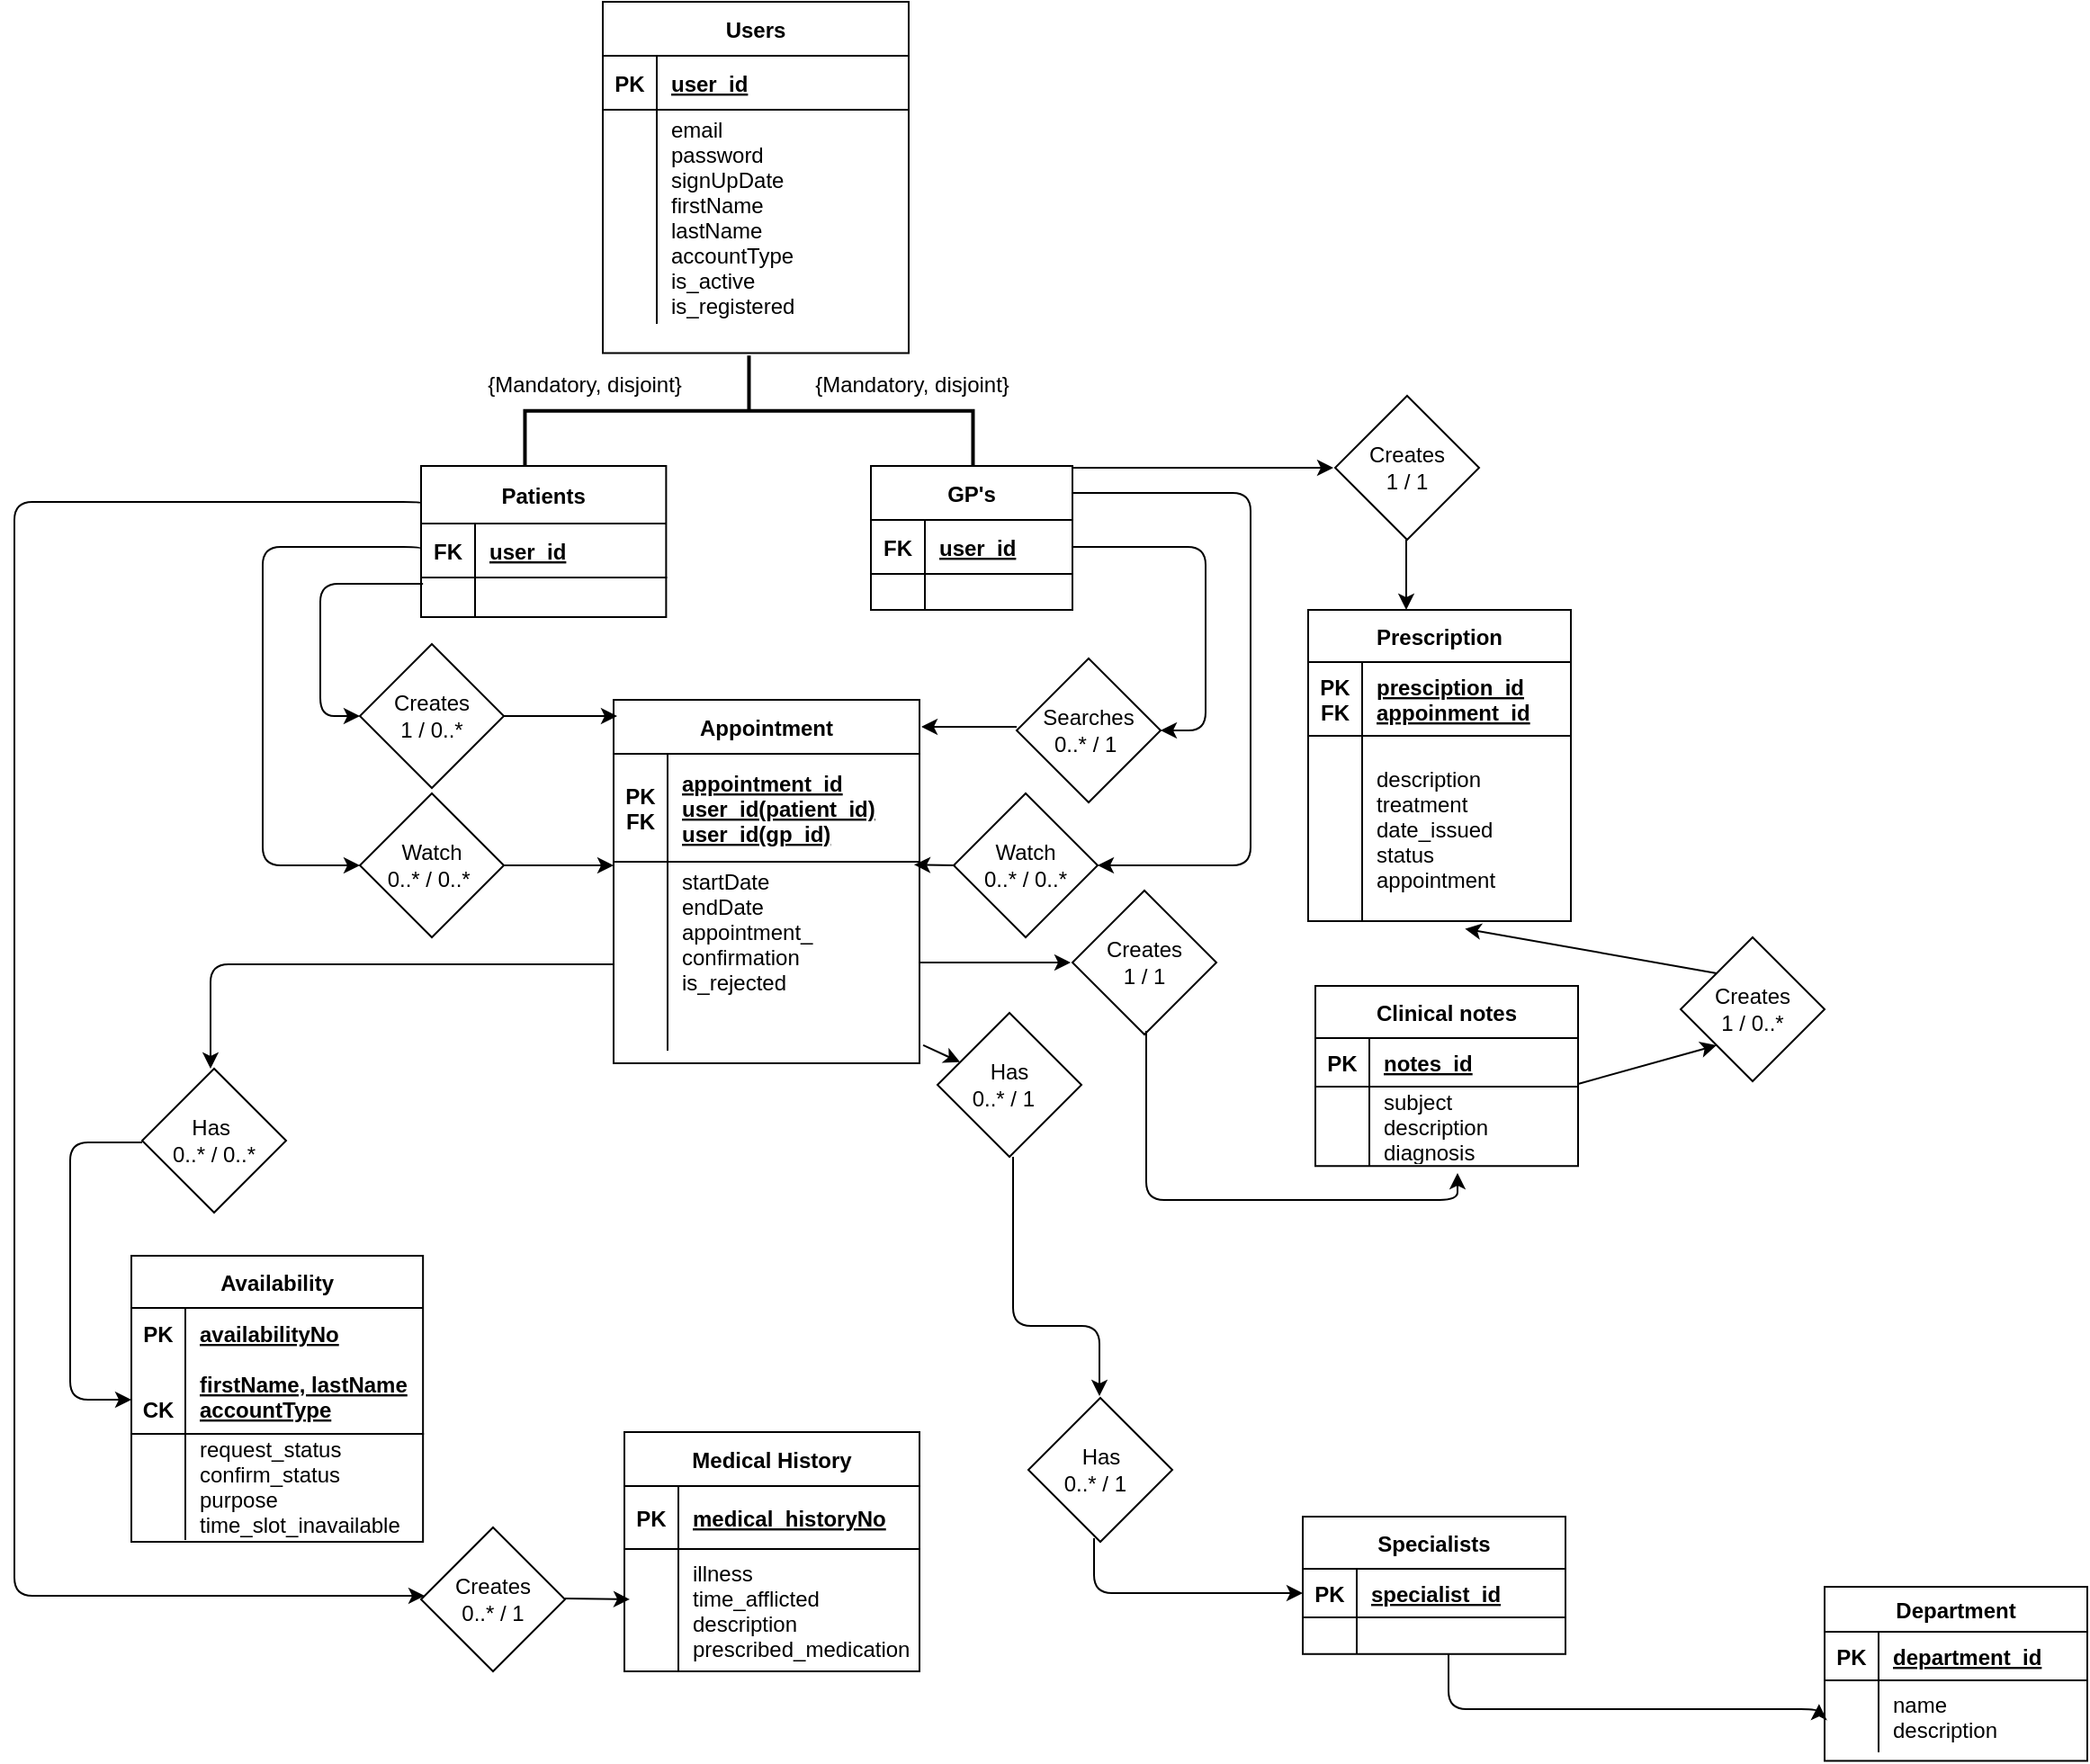 <mxfile version="13.10.2" type="device"><diagram id="R2lEEEUBdFMjLlhIrx00" name="Diagram"><mxGraphModel dx="808" dy="1250" grid="0" gridSize="10" guides="1" tooltips="1" connect="1" arrows="1" fold="1" page="0" pageScale="1" pageWidth="850" pageHeight="1100" math="0" shadow="0" extFonts="Permanent Marker^https://fonts.googleapis.com/css?family=Permanent+Marker"><root><mxCell id="0"/><mxCell id="1" parent="0"/><mxCell id="ns8veMdd_7WvEedU-JZv-5" style="edgeStyle=orthogonalEdgeStyle;rounded=1;orthogonalLoop=1;jettySize=auto;html=1;exitX=0;exitY=0.25;exitDx=0;exitDy=0;" parent="1" source="C-vyLk0tnHw3VtMMgP7b-2" target="ns8veMdd_7WvEedU-JZv-6" edge="1"><mxGeometry relative="1" as="geometry"><mxPoint x="40" y="370" as="targetPoint"/><Array as="points"><mxPoint x="243" y="230"/><mxPoint x="17" y="230"/><mxPoint x="17" y="838"/></Array></mxGeometry></mxCell><mxCell id="6a3gbyVTUJdRKcO8Yb8x-32" value="" style="strokeWidth=2;html=1;shape=mxgraph.flowchart.annotation_2;align=left;labelPosition=right;pointerEvents=1;rotation=90;" parent="1" vertex="1"><mxGeometry x="394.42" y="54.93" width="61.64" height="249" as="geometry"/></mxCell><mxCell id="6a3gbyVTUJdRKcO8Yb8x-34" value="Searches&lt;br&gt;0..* / 1&amp;nbsp;" style="rhombus;whiteSpace=wrap;html=1;" parent="1" vertex="1"><mxGeometry x="574" y="317" width="80" height="80" as="geometry"/></mxCell><mxCell id="6a3gbyVTUJdRKcO8Yb8x-35" style="edgeStyle=orthogonalEdgeStyle;rounded=1;orthogonalLoop=1;jettySize=auto;html=1;exitX=1;exitY=0.5;exitDx=0;exitDy=0;entryX=1;entryY=0.5;entryDx=0;entryDy=0;" parent="1" source="6a3gbyVTUJdRKcO8Yb8x-25" target="6a3gbyVTUJdRKcO8Yb8x-34" edge="1"><mxGeometry relative="1" as="geometry"><Array as="points"><mxPoint x="679" y="255"/><mxPoint x="679" y="357"/></Array></mxGeometry></mxCell><mxCell id="6a3gbyVTUJdRKcO8Yb8x-44" value="Creates &lt;br&gt;1 / 0..*" style="rhombus;whiteSpace=wrap;html=1;" parent="1" vertex="1"><mxGeometry x="209" y="309" width="80" height="80" as="geometry"/></mxCell><mxCell id="wx3--FIx8wRdteSqaftg-1" value="Watch&lt;br&gt;0..* / 0..*&amp;nbsp;" style="rhombus;whiteSpace=wrap;html=1;" parent="1" vertex="1"><mxGeometry x="209" y="392" width="80" height="80" as="geometry"/></mxCell><mxCell id="wx3--FIx8wRdteSqaftg-5" style="edgeStyle=orthogonalEdgeStyle;rounded=1;orthogonalLoop=1;jettySize=auto;html=1;exitX=0;exitY=0.5;exitDx=0;exitDy=0;entryX=0;entryY=0.5;entryDx=0;entryDy=0;" parent="1" source="C-vyLk0tnHw3VtMMgP7b-3" target="wx3--FIx8wRdteSqaftg-1" edge="1"><mxGeometry relative="1" as="geometry"><mxPoint x="250" y="240" as="sourcePoint"/><mxPoint x="170" y="630" as="targetPoint"/><Array as="points"><mxPoint x="155" y="255"/><mxPoint x="155" y="432"/></Array></mxGeometry></mxCell><mxCell id="ns8veMdd_7WvEedU-JZv-32" style="edgeStyle=orthogonalEdgeStyle;rounded=1;orthogonalLoop=1;jettySize=auto;html=1;exitX=1;exitY=0.5;exitDx=0;exitDy=0;strokeColor=none;" parent="1" source="wx3--FIx8wRdteSqaftg-41" target="wx3--FIx8wRdteSqaftg-28" edge="1"><mxGeometry relative="1" as="geometry"/></mxCell><mxCell id="wx3--FIx8wRdteSqaftg-41" value="Has&lt;br&gt;0..* / 1 &amp;nbsp;" style="rhombus;whiteSpace=wrap;html=1;" parent="1" vertex="1"><mxGeometry x="530" y="514" width="80" height="80" as="geometry"/></mxCell><mxCell id="6a3gbyVTUJdRKcO8Yb8x-36" value="Appointment" style="shape=table;startSize=30;container=1;collapsible=1;childLayout=tableLayout;fixedRows=1;rowLines=0;fontStyle=1;align=center;resizeLast=1;" parent="1" vertex="1"><mxGeometry x="350" y="340" width="170" height="201.958" as="geometry"><mxRectangle x="340" y="20" width="70" height="30" as="alternateBounds"/></mxGeometry></mxCell><mxCell id="6a3gbyVTUJdRKcO8Yb8x-37" value="" style="shape=partialRectangle;collapsible=0;dropTarget=0;pointerEvents=0;fillColor=none;points=[[0,0.5],[1,0.5]];portConstraint=eastwest;top=0;left=0;right=0;bottom=1;" parent="6a3gbyVTUJdRKcO8Yb8x-36" vertex="1"><mxGeometry y="30" width="170" height="60" as="geometry"/></mxCell><mxCell id="6a3gbyVTUJdRKcO8Yb8x-38" value="PK&#10;FK" style="shape=partialRectangle;overflow=hidden;connectable=0;fillColor=none;top=0;left=0;bottom=0;right=0;fontStyle=1;" parent="6a3gbyVTUJdRKcO8Yb8x-37" vertex="1"><mxGeometry width="30" height="60" as="geometry"/></mxCell><mxCell id="6a3gbyVTUJdRKcO8Yb8x-39" value="appointment_id&#10;user_id(patient_id)&#10;user_id(gp_id)" style="shape=partialRectangle;overflow=hidden;connectable=0;fillColor=none;top=0;left=0;bottom=0;right=0;align=left;spacingLeft=6;fontStyle=5;" parent="6a3gbyVTUJdRKcO8Yb8x-37" vertex="1"><mxGeometry x="30" width="140" height="60" as="geometry"/></mxCell><mxCell id="6a3gbyVTUJdRKcO8Yb8x-40" value="" style="shape=partialRectangle;collapsible=0;dropTarget=0;pointerEvents=0;fillColor=none;points=[[0,0.5],[1,0.5]];portConstraint=eastwest;top=0;left=0;right=0;bottom=0;" parent="6a3gbyVTUJdRKcO8Yb8x-36" vertex="1"><mxGeometry y="90" width="170" height="105" as="geometry"/></mxCell><mxCell id="6a3gbyVTUJdRKcO8Yb8x-41" value="" style="shape=partialRectangle;overflow=hidden;connectable=0;fillColor=none;top=0;left=0;bottom=0;right=0;" parent="6a3gbyVTUJdRKcO8Yb8x-40" vertex="1"><mxGeometry width="30" height="105" as="geometry"/></mxCell><mxCell id="6a3gbyVTUJdRKcO8Yb8x-42" value="startDate&#10;endDate&#10;appointment_&#10;confirmation&#10;is_rejected&#10;&#10;" style="shape=partialRectangle;overflow=hidden;connectable=0;fillColor=none;top=0;left=0;bottom=0;right=0;align=left;spacingLeft=6;" parent="6a3gbyVTUJdRKcO8Yb8x-40" vertex="1"><mxGeometry x="30" width="140" height="105" as="geometry"/></mxCell><mxCell id="ns8veMdd_7WvEedU-JZv-6" value="Creates&lt;br&gt;0..* / 1" style="rhombus;whiteSpace=wrap;html=1;" parent="1" vertex="1"><mxGeometry x="243" y="800" width="80" height="80" as="geometry"/></mxCell><mxCell id="P6kOcSW-mybjxz6MBlRz-5" value="{Mandatory, disjoint}" style="text;html=1;strokeColor=none;fillColor=none;align=center;verticalAlign=middle;whiteSpace=wrap;rounded=0;" parent="1" vertex="1"><mxGeometry x="269" y="150" width="130" height="30" as="geometry"/></mxCell><mxCell id="P6kOcSW-mybjxz6MBlRz-6" value="{Mandatory, disjoint}" style="text;html=1;strokeColor=none;fillColor=none;align=center;verticalAlign=middle;whiteSpace=wrap;rounded=0;" parent="1" vertex="1"><mxGeometry x="450.5" y="150" width="130" height="30" as="geometry"/></mxCell><mxCell id="P6kOcSW-mybjxz6MBlRz-7" value="" style="endArrow=classic;html=1;exitX=1;exitY=0.5;exitDx=0;exitDy=0;" parent="1" source="6a3gbyVTUJdRKcO8Yb8x-44" edge="1"><mxGeometry width="50" height="50" relative="1" as="geometry"><mxPoint x="330" y="390" as="sourcePoint"/><mxPoint x="352" y="349" as="targetPoint"/></mxGeometry></mxCell><mxCell id="P6kOcSW-mybjxz6MBlRz-9" value="" style="endArrow=classic;html=1;exitX=1;exitY=0.5;exitDx=0;exitDy=0;" parent="1" source="wx3--FIx8wRdteSqaftg-1" edge="1"><mxGeometry width="50" height="50" relative="1" as="geometry"><mxPoint x="270" y="580" as="sourcePoint"/><mxPoint x="350" y="432" as="targetPoint"/><Array as="points"/></mxGeometry></mxCell><mxCell id="P6kOcSW-mybjxz6MBlRz-10" value="" style="endArrow=classic;html=1;" parent="1" edge="1"><mxGeometry width="50" height="50" relative="1" as="geometry"><mxPoint x="574" y="355" as="sourcePoint"/><mxPoint x="521" y="355" as="targetPoint"/><Array as="points"/></mxGeometry></mxCell><mxCell id="P6kOcSW-mybjxz6MBlRz-21" value="" style="endArrow=classic;html=1;exitX=1.012;exitY=0.971;exitDx=0;exitDy=0;exitPerimeter=0;" parent="1" source="6a3gbyVTUJdRKcO8Yb8x-40" target="wx3--FIx8wRdteSqaftg-41" edge="1"><mxGeometry width="50" height="50" relative="1" as="geometry"><mxPoint x="530" y="520" as="sourcePoint"/><mxPoint x="565" y="470" as="targetPoint"/><Array as="points"/></mxGeometry></mxCell><mxCell id="wx3--FIx8wRdteSqaftg-28" value="Department" style="shape=table;startSize=25;container=1;collapsible=1;childLayout=tableLayout;fixedRows=1;rowLines=0;fontStyle=1;align=center;resizeLast=1;" parent="1" vertex="1"><mxGeometry x="1023" y="833" width="146" height="96.75" as="geometry"/></mxCell><mxCell id="wx3--FIx8wRdteSqaftg-29" value="" style="shape=partialRectangle;collapsible=0;dropTarget=0;pointerEvents=0;fillColor=none;top=0;left=0;bottom=1;right=0;points=[[0,0.5],[1,0.5]];portConstraint=eastwest;" parent="wx3--FIx8wRdteSqaftg-28" vertex="1"><mxGeometry y="25" width="146" height="27" as="geometry"/></mxCell><mxCell id="wx3--FIx8wRdteSqaftg-30" value="PK" style="shape=partialRectangle;connectable=0;fillColor=none;top=0;left=0;bottom=0;right=0;fontStyle=1;overflow=hidden;" parent="wx3--FIx8wRdteSqaftg-29" vertex="1"><mxGeometry width="30.0" height="27" as="geometry"/></mxCell><mxCell id="wx3--FIx8wRdteSqaftg-31" value="department_id" style="shape=partialRectangle;connectable=0;fillColor=none;top=0;left=0;bottom=0;right=0;align=left;spacingLeft=6;fontStyle=5;overflow=hidden;" parent="wx3--FIx8wRdteSqaftg-29" vertex="1"><mxGeometry x="30.0" width="116" height="27" as="geometry"/></mxCell><mxCell id="wx3--FIx8wRdteSqaftg-35" value="" style="shape=partialRectangle;collapsible=0;dropTarget=0;pointerEvents=0;fillColor=none;top=0;left=0;bottom=0;right=0;points=[[0,0.5],[1,0.5]];portConstraint=eastwest;" parent="wx3--FIx8wRdteSqaftg-28" vertex="1"><mxGeometry y="52" width="146" height="40" as="geometry"/></mxCell><mxCell id="wx3--FIx8wRdteSqaftg-36" value="" style="shape=partialRectangle;connectable=0;fillColor=none;top=0;left=0;bottom=0;right=0;editable=1;overflow=hidden;" parent="wx3--FIx8wRdteSqaftg-35" vertex="1"><mxGeometry width="30.0" height="40" as="geometry"/></mxCell><mxCell id="wx3--FIx8wRdteSqaftg-37" value="name&#10;description" style="shape=partialRectangle;connectable=0;fillColor=none;top=0;left=0;bottom=0;right=0;align=left;spacingLeft=6;overflow=hidden;" parent="wx3--FIx8wRdteSqaftg-35" vertex="1"><mxGeometry x="30.0" width="116" height="40" as="geometry"/></mxCell><mxCell id="C-vyLk0tnHw3VtMMgP7b-23" value="Users" style="shape=table;startSize=30;container=1;collapsible=1;childLayout=tableLayout;fixedRows=1;rowLines=0;fontStyle=1;align=center;resizeLast=1;" parent="1" vertex="1"><mxGeometry x="344" y="-48" width="170" height="195.208" as="geometry"><mxRectangle x="340" y="20" width="70" height="30" as="alternateBounds"/></mxGeometry></mxCell><mxCell id="C-vyLk0tnHw3VtMMgP7b-24" value="" style="shape=partialRectangle;collapsible=0;dropTarget=0;pointerEvents=0;fillColor=none;points=[[0,0.5],[1,0.5]];portConstraint=eastwest;top=0;left=0;right=0;bottom=1;" parent="C-vyLk0tnHw3VtMMgP7b-23" vertex="1"><mxGeometry y="30" width="170" height="30" as="geometry"/></mxCell><mxCell id="C-vyLk0tnHw3VtMMgP7b-25" value="PK" style="shape=partialRectangle;overflow=hidden;connectable=0;fillColor=none;top=0;left=0;bottom=0;right=0;fontStyle=1;" parent="C-vyLk0tnHw3VtMMgP7b-24" vertex="1"><mxGeometry width="30" height="30" as="geometry"/></mxCell><mxCell id="C-vyLk0tnHw3VtMMgP7b-26" value="user_id" style="shape=partialRectangle;overflow=hidden;connectable=0;fillColor=none;top=0;left=0;bottom=0;right=0;align=left;spacingLeft=6;fontStyle=5;" parent="C-vyLk0tnHw3VtMMgP7b-24" vertex="1"><mxGeometry x="30" width="140" height="30" as="geometry"/></mxCell><mxCell id="C-vyLk0tnHw3VtMMgP7b-27" value="" style="shape=partialRectangle;collapsible=0;dropTarget=0;pointerEvents=0;fillColor=none;points=[[0,0.5],[1,0.5]];portConstraint=eastwest;top=0;left=0;right=0;bottom=0;" parent="C-vyLk0tnHw3VtMMgP7b-23" vertex="1"><mxGeometry y="60" width="170" height="119" as="geometry"/></mxCell><mxCell id="C-vyLk0tnHw3VtMMgP7b-28" value="" style="shape=partialRectangle;overflow=hidden;connectable=0;fillColor=none;top=0;left=0;bottom=0;right=0;" parent="C-vyLk0tnHw3VtMMgP7b-27" vertex="1"><mxGeometry width="30" height="119" as="geometry"/></mxCell><mxCell id="C-vyLk0tnHw3VtMMgP7b-29" value="email&#10;password&#10;signUpDate&#10;firstName&#10;lastName&#10;accountType&#10;is_active&#10;is_registered" style="shape=partialRectangle;overflow=hidden;connectable=0;fillColor=none;top=0;left=0;bottom=0;right=0;align=left;spacingLeft=6;" parent="C-vyLk0tnHw3VtMMgP7b-27" vertex="1"><mxGeometry x="30" width="140" height="119" as="geometry"/></mxCell><mxCell id="C-vyLk0tnHw3VtMMgP7b-2" value="Patients" style="shape=table;startSize=32;container=1;collapsible=1;childLayout=tableLayout;fixedRows=1;rowLines=0;fontStyle=1;align=center;resizeLast=1;" parent="1" vertex="1"><mxGeometry x="243" y="210" width="136.19" height="84" as="geometry"/></mxCell><mxCell id="C-vyLk0tnHw3VtMMgP7b-3" value="" style="shape=partialRectangle;collapsible=0;dropTarget=0;pointerEvents=0;fillColor=none;points=[[0,0.5],[1,0.5]];portConstraint=eastwest;top=0;left=0;right=0;bottom=1;" parent="C-vyLk0tnHw3VtMMgP7b-2" vertex="1"><mxGeometry y="32" width="136.19" height="30" as="geometry"/></mxCell><mxCell id="C-vyLk0tnHw3VtMMgP7b-4" value="FK" style="shape=partialRectangle;overflow=hidden;connectable=0;fillColor=none;top=0;left=0;bottom=0;right=0;fontStyle=1;" parent="C-vyLk0tnHw3VtMMgP7b-3" vertex="1"><mxGeometry width="30" height="30" as="geometry"/></mxCell><mxCell id="C-vyLk0tnHw3VtMMgP7b-5" value="user_id" style="shape=partialRectangle;overflow=hidden;connectable=0;fillColor=none;top=0;left=0;bottom=0;right=0;align=left;spacingLeft=6;fontStyle=5;" parent="C-vyLk0tnHw3VtMMgP7b-3" vertex="1"><mxGeometry x="30" width="106.19" height="30" as="geometry"/></mxCell><mxCell id="C-vyLk0tnHw3VtMMgP7b-6" value="" style="shape=partialRectangle;collapsible=0;dropTarget=0;pointerEvents=0;fillColor=none;points=[[0,0.5],[1,0.5]];portConstraint=eastwest;top=0;left=0;right=0;bottom=0;" parent="C-vyLk0tnHw3VtMMgP7b-2" vertex="1"><mxGeometry y="62" width="136.19" height="22" as="geometry"/></mxCell><mxCell id="C-vyLk0tnHw3VtMMgP7b-7" value="" style="shape=partialRectangle;overflow=hidden;connectable=0;fillColor=none;top=0;left=0;bottom=0;right=0;" parent="C-vyLk0tnHw3VtMMgP7b-6" vertex="1"><mxGeometry width="30" height="22" as="geometry"/></mxCell><mxCell id="C-vyLk0tnHw3VtMMgP7b-8" value="" style="shape=partialRectangle;overflow=hidden;connectable=0;fillColor=none;top=0;left=0;bottom=0;right=0;align=left;spacingLeft=6;" parent="C-vyLk0tnHw3VtMMgP7b-6" vertex="1"><mxGeometry x="30" width="106.19" height="22" as="geometry"/></mxCell><mxCell id="6a3gbyVTUJdRKcO8Yb8x-24" value="GP's" style="shape=table;startSize=30;container=1;collapsible=1;childLayout=tableLayout;fixedRows=1;rowLines=0;fontStyle=1;align=center;resizeLast=1;" parent="1" vertex="1"><mxGeometry x="493" y="210" width="112" height="80" as="geometry"/></mxCell><mxCell id="6a3gbyVTUJdRKcO8Yb8x-25" value="" style="shape=partialRectangle;collapsible=0;dropTarget=0;pointerEvents=0;fillColor=none;points=[[0,0.5],[1,0.5]];portConstraint=eastwest;top=0;left=0;right=0;bottom=1;" parent="6a3gbyVTUJdRKcO8Yb8x-24" vertex="1"><mxGeometry y="30" width="112" height="30" as="geometry"/></mxCell><mxCell id="6a3gbyVTUJdRKcO8Yb8x-26" value="FK" style="shape=partialRectangle;overflow=hidden;connectable=0;fillColor=none;top=0;left=0;bottom=0;right=0;fontStyle=1;" parent="6a3gbyVTUJdRKcO8Yb8x-25" vertex="1"><mxGeometry width="30" height="30" as="geometry"/></mxCell><mxCell id="6a3gbyVTUJdRKcO8Yb8x-27" value="user_id" style="shape=partialRectangle;overflow=hidden;connectable=0;fillColor=none;top=0;left=0;bottom=0;right=0;align=left;spacingLeft=6;fontStyle=5;" parent="6a3gbyVTUJdRKcO8Yb8x-25" vertex="1"><mxGeometry x="30" width="82" height="30" as="geometry"/></mxCell><mxCell id="6a3gbyVTUJdRKcO8Yb8x-28" value="" style="shape=partialRectangle;collapsible=0;dropTarget=0;pointerEvents=0;fillColor=none;points=[[0,0.5],[1,0.5]];portConstraint=eastwest;top=0;left=0;right=0;bottom=0;" parent="6a3gbyVTUJdRKcO8Yb8x-24" vertex="1"><mxGeometry y="60" width="112" height="20" as="geometry"/></mxCell><mxCell id="6a3gbyVTUJdRKcO8Yb8x-29" value="" style="shape=partialRectangle;overflow=hidden;connectable=0;fillColor=none;top=0;left=0;bottom=0;right=0;" parent="6a3gbyVTUJdRKcO8Yb8x-28" vertex="1"><mxGeometry width="30" height="20" as="geometry"/></mxCell><mxCell id="6a3gbyVTUJdRKcO8Yb8x-30" value="" style="shape=partialRectangle;overflow=hidden;connectable=0;fillColor=none;top=0;left=0;bottom=0;right=0;align=left;spacingLeft=6;" parent="6a3gbyVTUJdRKcO8Yb8x-28" vertex="1"><mxGeometry x="30" width="82" height="20" as="geometry"/></mxCell><mxCell id="lxqCX38mrg4tKDXiwQsC-1" value="Medical History" style="shape=table;startSize=30;container=1;collapsible=1;childLayout=tableLayout;fixedRows=1;rowLines=0;fontStyle=1;align=center;resizeLast=1;" parent="1" vertex="1"><mxGeometry x="356" y="747" width="164" height="133" as="geometry"><mxRectangle x="350" y="747" width="70" height="30" as="alternateBounds"/></mxGeometry></mxCell><mxCell id="lxqCX38mrg4tKDXiwQsC-2" value="" style="shape=partialRectangle;collapsible=0;dropTarget=0;pointerEvents=0;fillColor=none;points=[[0,0.5],[1,0.5]];portConstraint=eastwest;top=0;left=0;right=0;bottom=1;" parent="lxqCX38mrg4tKDXiwQsC-1" vertex="1"><mxGeometry y="30" width="164" height="35" as="geometry"/></mxCell><mxCell id="lxqCX38mrg4tKDXiwQsC-3" value="PK" style="shape=partialRectangle;overflow=hidden;connectable=0;fillColor=none;top=0;left=0;bottom=0;right=0;fontStyle=1;" parent="lxqCX38mrg4tKDXiwQsC-2" vertex="1"><mxGeometry width="30" height="35" as="geometry"/></mxCell><mxCell id="lxqCX38mrg4tKDXiwQsC-4" value="medical_historyNo" style="shape=partialRectangle;overflow=hidden;connectable=0;fillColor=none;top=0;left=0;bottom=0;right=0;align=left;spacingLeft=6;fontStyle=5;" parent="lxqCX38mrg4tKDXiwQsC-2" vertex="1"><mxGeometry x="30" width="134" height="35" as="geometry"/></mxCell><mxCell id="lxqCX38mrg4tKDXiwQsC-5" value="" style="shape=partialRectangle;collapsible=0;dropTarget=0;pointerEvents=0;fillColor=none;points=[[0,0.5],[1,0.5]];portConstraint=eastwest;top=0;left=0;right=0;bottom=0;" parent="lxqCX38mrg4tKDXiwQsC-1" vertex="1"><mxGeometry y="65" width="164" height="68" as="geometry"/></mxCell><mxCell id="lxqCX38mrg4tKDXiwQsC-6" value="" style="shape=partialRectangle;overflow=hidden;connectable=0;fillColor=none;top=0;left=0;bottom=0;right=0;" parent="lxqCX38mrg4tKDXiwQsC-5" vertex="1"><mxGeometry width="30" height="68" as="geometry"/></mxCell><mxCell id="lxqCX38mrg4tKDXiwQsC-7" value="illness&#10;time_afflicted&#10;description&#10;prescribed_medication" style="shape=partialRectangle;overflow=hidden;connectable=0;fillColor=none;top=0;left=0;bottom=0;right=0;align=left;spacingLeft=6;" parent="lxqCX38mrg4tKDXiwQsC-5" vertex="1"><mxGeometry x="30" width="134" height="68" as="geometry"/></mxCell><mxCell id="T6FLNSdToQMwpcqyPoO5-12" style="edgeStyle=orthogonalEdgeStyle;rounded=1;orthogonalLoop=1;jettySize=auto;html=1;exitX=1;exitY=0.5;exitDx=0;exitDy=0;entryX=1;entryY=0.5;entryDx=0;entryDy=0;" parent="1" target="T6FLNSdToQMwpcqyPoO5-13" edge="1"><mxGeometry relative="1" as="geometry"><Array as="points"><mxPoint x="704" y="225"/><mxPoint x="704" y="432"/></Array><mxPoint x="605" y="225" as="sourcePoint"/><mxPoint x="613" y="418" as="targetPoint"/></mxGeometry></mxCell><mxCell id="T6FLNSdToQMwpcqyPoO5-13" value="Watch&lt;br&gt;0..* / 0..*" style="rhombus;whiteSpace=wrap;html=1;" parent="1" vertex="1"><mxGeometry x="539" y="392" width="80" height="80" as="geometry"/></mxCell><mxCell id="T6FLNSdToQMwpcqyPoO5-16" value="" style="endArrow=classic;html=1;entryX=0.973;entryY=0.09;entryDx=0;entryDy=0;entryPerimeter=0;" parent="1" edge="1"><mxGeometry width="50" height="50" relative="1" as="geometry"><mxPoint x="540" y="432" as="sourcePoint"/><mxPoint x="517.0" y="431.679" as="targetPoint"/><Array as="points"/></mxGeometry></mxCell><mxCell id="T6FLNSdToQMwpcqyPoO5-18" value="" style="endArrow=classic;html=1;exitX=1;exitY=0.5;exitDx=0;exitDy=0;" parent="1" edge="1"><mxGeometry width="50" height="50" relative="1" as="geometry"><mxPoint x="519.75" y="486" as="sourcePoint"/><mxPoint x="604" y="486" as="targetPoint"/><Array as="points"/></mxGeometry></mxCell><mxCell id="T6FLNSdToQMwpcqyPoO5-19" value="Prescription" style="shape=table;startSize=29;container=1;collapsible=1;childLayout=tableLayout;fixedRows=1;rowLines=0;fontStyle=1;align=center;resizeLast=1;" parent="1" vertex="1"><mxGeometry x="736" y="290" width="146" height="173" as="geometry"/></mxCell><mxCell id="T6FLNSdToQMwpcqyPoO5-20" value="" style="shape=partialRectangle;collapsible=0;dropTarget=0;pointerEvents=0;fillColor=none;top=0;left=0;bottom=1;right=0;points=[[0,0.5],[1,0.5]];portConstraint=eastwest;" parent="T6FLNSdToQMwpcqyPoO5-19" vertex="1"><mxGeometry y="29" width="146" height="41" as="geometry"/></mxCell><mxCell id="T6FLNSdToQMwpcqyPoO5-21" value="PK&#10;FK" style="shape=partialRectangle;connectable=0;fillColor=none;top=0;left=0;bottom=0;right=0;fontStyle=1;overflow=hidden;" parent="T6FLNSdToQMwpcqyPoO5-20" vertex="1"><mxGeometry width="30.0" height="41" as="geometry"/></mxCell><mxCell id="T6FLNSdToQMwpcqyPoO5-22" value="presciption_id&#10;appoinment_id" style="shape=partialRectangle;connectable=0;fillColor=none;top=0;left=0;bottom=0;right=0;align=left;spacingLeft=6;fontStyle=5;overflow=hidden;" parent="T6FLNSdToQMwpcqyPoO5-20" vertex="1"><mxGeometry x="30.0" width="116" height="41" as="geometry"/></mxCell><mxCell id="T6FLNSdToQMwpcqyPoO5-23" value="" style="shape=partialRectangle;collapsible=0;dropTarget=0;pointerEvents=0;fillColor=none;top=0;left=0;bottom=0;right=0;points=[[0,0.5],[1,0.5]];portConstraint=eastwest;" parent="T6FLNSdToQMwpcqyPoO5-19" vertex="1"><mxGeometry y="70" width="146" height="103" as="geometry"/></mxCell><mxCell id="T6FLNSdToQMwpcqyPoO5-24" value="" style="shape=partialRectangle;connectable=0;fillColor=none;top=0;left=0;bottom=0;right=0;editable=1;overflow=hidden;" parent="T6FLNSdToQMwpcqyPoO5-23" vertex="1"><mxGeometry width="30.0" height="103" as="geometry"/></mxCell><mxCell id="T6FLNSdToQMwpcqyPoO5-25" value="description&#10;treatment&#10;date_issued&#10;status&#10;appointment" style="shape=partialRectangle;connectable=0;fillColor=none;top=0;left=0;bottom=0;right=0;align=left;spacingLeft=6;overflow=hidden;" parent="T6FLNSdToQMwpcqyPoO5-23" vertex="1"><mxGeometry x="30.0" width="116" height="103" as="geometry"/></mxCell><mxCell id="T6FLNSdToQMwpcqyPoO5-27" value="Creates &lt;br&gt;1 / 1" style="rhombus;whiteSpace=wrap;html=1;" parent="1" vertex="1"><mxGeometry x="751" y="171" width="80" height="80" as="geometry"/></mxCell><mxCell id="T6FLNSdToQMwpcqyPoO5-34" value="" style="endArrow=classic;html=1;" parent="1" edge="1"><mxGeometry width="50" height="50" relative="1" as="geometry"><mxPoint x="605" y="211" as="sourcePoint"/><mxPoint x="750" y="211" as="targetPoint"/><Array as="points"/></mxGeometry></mxCell><mxCell id="T6FLNSdToQMwpcqyPoO5-35" value="" style="endArrow=classic;html=1;" parent="1" edge="1"><mxGeometry width="50" height="50" relative="1" as="geometry"><mxPoint x="790.5" y="251" as="sourcePoint"/><mxPoint x="790.5" y="290" as="targetPoint"/><Array as="points"/></mxGeometry></mxCell><mxCell id="T6FLNSdToQMwpcqyPoO5-36" value="Creates &lt;br&gt;1 / 1" style="rhombus;whiteSpace=wrap;html=1;" parent="1" vertex="1"><mxGeometry x="605" y="446" width="80" height="80" as="geometry"/></mxCell><mxCell id="T6FLNSdToQMwpcqyPoO5-37" value="Clinical notes" style="shape=table;startSize=29;container=1;collapsible=1;childLayout=tableLayout;fixedRows=1;rowLines=0;fontStyle=1;align=center;resizeLast=1;" parent="1" vertex="1"><mxGeometry x="740" y="499" width="146" height="100.083" as="geometry"/></mxCell><mxCell id="T6FLNSdToQMwpcqyPoO5-38" value="" style="shape=partialRectangle;collapsible=0;dropTarget=0;pointerEvents=0;fillColor=none;top=0;left=0;bottom=1;right=0;points=[[0,0.5],[1,0.5]];portConstraint=eastwest;" parent="T6FLNSdToQMwpcqyPoO5-37" vertex="1"><mxGeometry y="29" width="146" height="27" as="geometry"/></mxCell><mxCell id="T6FLNSdToQMwpcqyPoO5-39" value="PK" style="shape=partialRectangle;connectable=0;fillColor=none;top=0;left=0;bottom=0;right=0;fontStyle=1;overflow=hidden;" parent="T6FLNSdToQMwpcqyPoO5-38" vertex="1"><mxGeometry width="30.0" height="27" as="geometry"/></mxCell><mxCell id="T6FLNSdToQMwpcqyPoO5-40" value="notes_id" style="shape=partialRectangle;connectable=0;fillColor=none;top=0;left=0;bottom=0;right=0;align=left;spacingLeft=6;fontStyle=5;overflow=hidden;" parent="T6FLNSdToQMwpcqyPoO5-38" vertex="1"><mxGeometry x="30.0" width="116" height="27" as="geometry"/></mxCell><mxCell id="T6FLNSdToQMwpcqyPoO5-41" value="" style="shape=partialRectangle;collapsible=0;dropTarget=0;pointerEvents=0;fillColor=none;top=0;left=0;bottom=0;right=0;points=[[0,0.5],[1,0.5]];portConstraint=eastwest;" parent="T6FLNSdToQMwpcqyPoO5-37" vertex="1"><mxGeometry y="56" width="146" height="44" as="geometry"/></mxCell><mxCell id="T6FLNSdToQMwpcqyPoO5-42" value="" style="shape=partialRectangle;connectable=0;fillColor=none;top=0;left=0;bottom=0;right=0;editable=1;overflow=hidden;" parent="T6FLNSdToQMwpcqyPoO5-41" vertex="1"><mxGeometry width="30.0" height="44" as="geometry"/></mxCell><mxCell id="T6FLNSdToQMwpcqyPoO5-43" value="subject&#10;description&#10;diagnosis" style="shape=partialRectangle;connectable=0;fillColor=none;top=0;left=0;bottom=0;right=0;align=left;spacingLeft=6;overflow=hidden;" parent="T6FLNSdToQMwpcqyPoO5-41" vertex="1"><mxGeometry x="30.0" width="116" height="44" as="geometry"/></mxCell><mxCell id="T6FLNSdToQMwpcqyPoO5-58" value="" style="endArrow=classic;html=1;" parent="1" edge="1"><mxGeometry width="50" height="50" relative="1" as="geometry"><mxPoint x="323" y="839.5" as="sourcePoint"/><mxPoint x="359" y="840" as="targetPoint"/><Array as="points"/></mxGeometry></mxCell><mxCell id="T6FLNSdToQMwpcqyPoO5-63" style="edgeStyle=orthogonalEdgeStyle;rounded=1;orthogonalLoop=1;jettySize=auto;html=1;" parent="1" edge="1"><mxGeometry relative="1" as="geometry"><mxPoint x="646" y="524" as="sourcePoint"/><mxPoint x="819" y="603" as="targetPoint"/><Array as="points"><mxPoint x="646" y="618"/><mxPoint x="819" y="618"/></Array></mxGeometry></mxCell><mxCell id="T6FLNSdToQMwpcqyPoO5-65" value="" style="endArrow=classic;html=1;entryX=0;entryY=1;entryDx=0;entryDy=0;" parent="1" target="T6FLNSdToQMwpcqyPoO5-66" edge="1"><mxGeometry width="50" height="50" relative="1" as="geometry"><mxPoint x="886" y="553.5" as="sourcePoint"/><mxPoint x="943" y="512" as="targetPoint"/><Array as="points"/></mxGeometry></mxCell><mxCell id="T6FLNSdToQMwpcqyPoO5-66" value="Creates &lt;br&gt;1 / 0..*" style="rhombus;whiteSpace=wrap;html=1;" parent="1" vertex="1"><mxGeometry x="943" y="472" width="80" height="80" as="geometry"/></mxCell><mxCell id="T6FLNSdToQMwpcqyPoO5-69" value="" style="endArrow=classic;html=1;exitX=0;exitY=0;exitDx=0;exitDy=0;entryX=0.597;entryY=1.041;entryDx=0;entryDy=0;entryPerimeter=0;" parent="1" source="T6FLNSdToQMwpcqyPoO5-66" target="T6FLNSdToQMwpcqyPoO5-23" edge="1"><mxGeometry width="50" height="50" relative="1" as="geometry"><mxPoint x="822" y="472" as="sourcePoint"/><mxPoint x="906.25" y="472" as="targetPoint"/><Array as="points"/></mxGeometry></mxCell><mxCell id="T6FLNSdToQMwpcqyPoO5-73" style="edgeStyle=orthogonalEdgeStyle;rounded=1;orthogonalLoop=1;jettySize=auto;html=1;exitX=0;exitY=0.5;exitDx=0;exitDy=0;" parent="1" edge="1"><mxGeometry relative="1" as="geometry"><Array as="points"><mxPoint x="126" y="487"/><mxPoint x="126" y="545"/></Array><mxPoint x="350" y="487" as="sourcePoint"/><mxPoint x="126" y="545" as="targetPoint"/></mxGeometry></mxCell><mxCell id="T6FLNSdToQMwpcqyPoO5-74" value="Has&amp;nbsp;&lt;br&gt;0..* / 0..*" style="rhombus;whiteSpace=wrap;html=1;direction=south;" parent="1" vertex="1"><mxGeometry x="88" y="545" width="80" height="80" as="geometry"/></mxCell><mxCell id="T6FLNSdToQMwpcqyPoO5-82" value="Availability" style="shape=table;startSize=29;container=1;collapsible=1;childLayout=tableLayout;fixedRows=1;rowLines=0;fontStyle=1;align=center;resizeLast=1;" parent="1" vertex="1"><mxGeometry x="82" y="649" width="162.08" height="159" as="geometry"/></mxCell><mxCell id="T6FLNSdToQMwpcqyPoO5-83" value="" style="shape=partialRectangle;collapsible=0;dropTarget=0;pointerEvents=0;fillColor=none;top=0;left=0;bottom=1;right=0;points=[[0,0.5],[1,0.5]];portConstraint=eastwest;" parent="T6FLNSdToQMwpcqyPoO5-82" vertex="1"><mxGeometry y="29" width="162.08" height="70" as="geometry"/></mxCell><mxCell id="T6FLNSdToQMwpcqyPoO5-84" value="PK&#10;&#10;&#10;CK" style="shape=partialRectangle;connectable=0;fillColor=none;top=0;left=0;bottom=0;right=0;fontStyle=1;overflow=hidden;" parent="T6FLNSdToQMwpcqyPoO5-83" vertex="1"><mxGeometry width="30.0" height="70" as="geometry"/></mxCell><mxCell id="T6FLNSdToQMwpcqyPoO5-85" value="availabilityNo&#10;&#10;firstName, lastName&#10;accountType" style="shape=partialRectangle;connectable=0;fillColor=none;top=0;left=0;bottom=0;right=0;align=left;spacingLeft=6;fontStyle=5;overflow=hidden;" parent="T6FLNSdToQMwpcqyPoO5-83" vertex="1"><mxGeometry x="30.0" width="132.08" height="70" as="geometry"/></mxCell><mxCell id="T6FLNSdToQMwpcqyPoO5-86" value="" style="shape=partialRectangle;collapsible=0;dropTarget=0;pointerEvents=0;fillColor=none;top=0;left=0;bottom=0;right=0;points=[[0,0.5],[1,0.5]];portConstraint=eastwest;" parent="T6FLNSdToQMwpcqyPoO5-82" vertex="1"><mxGeometry y="99" width="162.08" height="59" as="geometry"/></mxCell><mxCell id="T6FLNSdToQMwpcqyPoO5-87" value="" style="shape=partialRectangle;connectable=0;fillColor=none;top=0;left=0;bottom=0;right=0;editable=1;overflow=hidden;" parent="T6FLNSdToQMwpcqyPoO5-86" vertex="1"><mxGeometry width="30.0" height="59" as="geometry"/></mxCell><mxCell id="T6FLNSdToQMwpcqyPoO5-88" value="request_status  &#10;confirm_status&#10;purpose&#10;time_slot_inavailable&#10;" style="shape=partialRectangle;connectable=0;fillColor=none;top=0;left=0;bottom=0;right=0;align=left;spacingLeft=6;overflow=hidden;" parent="T6FLNSdToQMwpcqyPoO5-86" vertex="1"><mxGeometry x="30.0" width="132.08" height="59" as="geometry"/></mxCell><mxCell id="T6FLNSdToQMwpcqyPoO5-89" style="edgeStyle=orthogonalEdgeStyle;rounded=1;orthogonalLoop=1;jettySize=auto;html=1;exitX=0;exitY=0.5;exitDx=0;exitDy=0;" parent="1" edge="1"><mxGeometry relative="1" as="geometry"><Array as="points"><mxPoint x="48" y="586"/><mxPoint x="48" y="729"/></Array><mxPoint x="88" y="586" as="sourcePoint"/><mxPoint x="82" y="729" as="targetPoint"/></mxGeometry></mxCell><mxCell id="T6FLNSdToQMwpcqyPoO5-91" value="" style="shape=partialRectangle;overflow=hidden;connectable=0;fillColor=none;top=0;left=0;bottom=0;right=0;align=left;spacingLeft=6;" parent="1" vertex="1"><mxGeometry x="269" y="271" width="113" height="31" as="geometry"/></mxCell><mxCell id="T6FLNSdToQMwpcqyPoO5-93" style="edgeStyle=orthogonalEdgeStyle;rounded=1;orthogonalLoop=1;jettySize=auto;html=1;exitX=0;exitY=0.5;exitDx=0;exitDy=0;entryX=0;entryY=0.5;entryDx=0;entryDy=0;" parent="1" target="6a3gbyVTUJdRKcO8Yb8x-44" edge="1"><mxGeometry relative="1" as="geometry"><mxPoint x="244.08" y="275.5" as="sourcePoint"/><mxPoint x="210.08" y="452.5" as="targetPoint"/><Array as="points"><mxPoint x="187" y="276"/><mxPoint x="187" y="349"/></Array></mxGeometry></mxCell><mxCell id="T6FLNSdToQMwpcqyPoO5-95" value="Has&lt;br&gt;0..* / 1 &amp;nbsp;" style="rhombus;whiteSpace=wrap;html=1;" parent="1" vertex="1"><mxGeometry x="580.5" y="728" width="80" height="80" as="geometry"/></mxCell><mxCell id="T6FLNSdToQMwpcqyPoO5-96" style="edgeStyle=orthogonalEdgeStyle;rounded=1;orthogonalLoop=1;jettySize=auto;html=1;" parent="1" edge="1"><mxGeometry relative="1" as="geometry"><mxPoint x="572" y="594" as="sourcePoint"/><mxPoint x="620" y="727" as="targetPoint"/><Array as="points"><mxPoint x="572" y="688"/><mxPoint x="620" y="688"/></Array></mxGeometry></mxCell><mxCell id="T6FLNSdToQMwpcqyPoO5-97" value="Specialists" style="shape=table;startSize=29;container=1;collapsible=1;childLayout=tableLayout;fixedRows=1;rowLines=0;fontStyle=1;align=center;resizeLast=1;" parent="1" vertex="1"><mxGeometry x="733" y="794" width="146" height="76.32" as="geometry"/></mxCell><mxCell id="T6FLNSdToQMwpcqyPoO5-98" value="" style="shape=partialRectangle;collapsible=0;dropTarget=0;pointerEvents=0;fillColor=none;top=0;left=0;bottom=1;right=0;points=[[0,0.5],[1,0.5]];portConstraint=eastwest;" parent="T6FLNSdToQMwpcqyPoO5-97" vertex="1"><mxGeometry y="29" width="146" height="27" as="geometry"/></mxCell><mxCell id="T6FLNSdToQMwpcqyPoO5-99" value="PK" style="shape=partialRectangle;connectable=0;fillColor=none;top=0;left=0;bottom=0;right=0;fontStyle=1;overflow=hidden;" parent="T6FLNSdToQMwpcqyPoO5-98" vertex="1"><mxGeometry width="30.0" height="27" as="geometry"/></mxCell><mxCell id="T6FLNSdToQMwpcqyPoO5-100" value="specialist_id" style="shape=partialRectangle;connectable=0;fillColor=none;top=0;left=0;bottom=0;right=0;align=left;spacingLeft=6;fontStyle=5;overflow=hidden;" parent="T6FLNSdToQMwpcqyPoO5-98" vertex="1"><mxGeometry x="30.0" width="116" height="27" as="geometry"/></mxCell><mxCell id="T6FLNSdToQMwpcqyPoO5-101" value="" style="shape=partialRectangle;collapsible=0;dropTarget=0;pointerEvents=0;fillColor=none;top=0;left=0;bottom=0;right=0;points=[[0,0.5],[1,0.5]];portConstraint=eastwest;" parent="T6FLNSdToQMwpcqyPoO5-97" vertex="1"><mxGeometry y="56" width="146" height="20" as="geometry"/></mxCell><mxCell id="T6FLNSdToQMwpcqyPoO5-102" value="" style="shape=partialRectangle;connectable=0;fillColor=none;top=0;left=0;bottom=0;right=0;editable=1;overflow=hidden;" parent="T6FLNSdToQMwpcqyPoO5-101" vertex="1"><mxGeometry width="30.0" height="20" as="geometry"/></mxCell><mxCell id="T6FLNSdToQMwpcqyPoO5-103" value="" style="shape=partialRectangle;connectable=0;fillColor=none;top=0;left=0;bottom=0;right=0;align=left;spacingLeft=6;overflow=hidden;" parent="T6FLNSdToQMwpcqyPoO5-101" vertex="1"><mxGeometry x="30.0" width="116" height="20" as="geometry"/></mxCell><mxCell id="T6FLNSdToQMwpcqyPoO5-104" style="edgeStyle=orthogonalEdgeStyle;rounded=1;orthogonalLoop=1;jettySize=auto;html=1;entryX=0;entryY=0.5;entryDx=0;entryDy=0;" parent="1" target="T6FLNSdToQMwpcqyPoO5-98" edge="1"><mxGeometry relative="1" as="geometry"><mxPoint x="617" y="806" as="sourcePoint"/><mxPoint x="721" y="885" as="targetPoint"/><Array as="points"><mxPoint x="617" y="837"/></Array></mxGeometry></mxCell><mxCell id="T6FLNSdToQMwpcqyPoO5-105" style="edgeStyle=orthogonalEdgeStyle;rounded=1;orthogonalLoop=1;jettySize=auto;html=1;entryX=-0.021;entryY=0.328;entryDx=0;entryDy=0;entryPerimeter=0;" parent="1" target="wx3--FIx8wRdteSqaftg-35" edge="1"><mxGeometry relative="1" as="geometry"><mxPoint x="814" y="870.32" as="sourcePoint"/><mxPoint x="930" y="900.82" as="targetPoint"/><Array as="points"><mxPoint x="814" y="901"/><mxPoint x="1020" y="901"/></Array></mxGeometry></mxCell></root></mxGraphModel></diagram></mxfile>